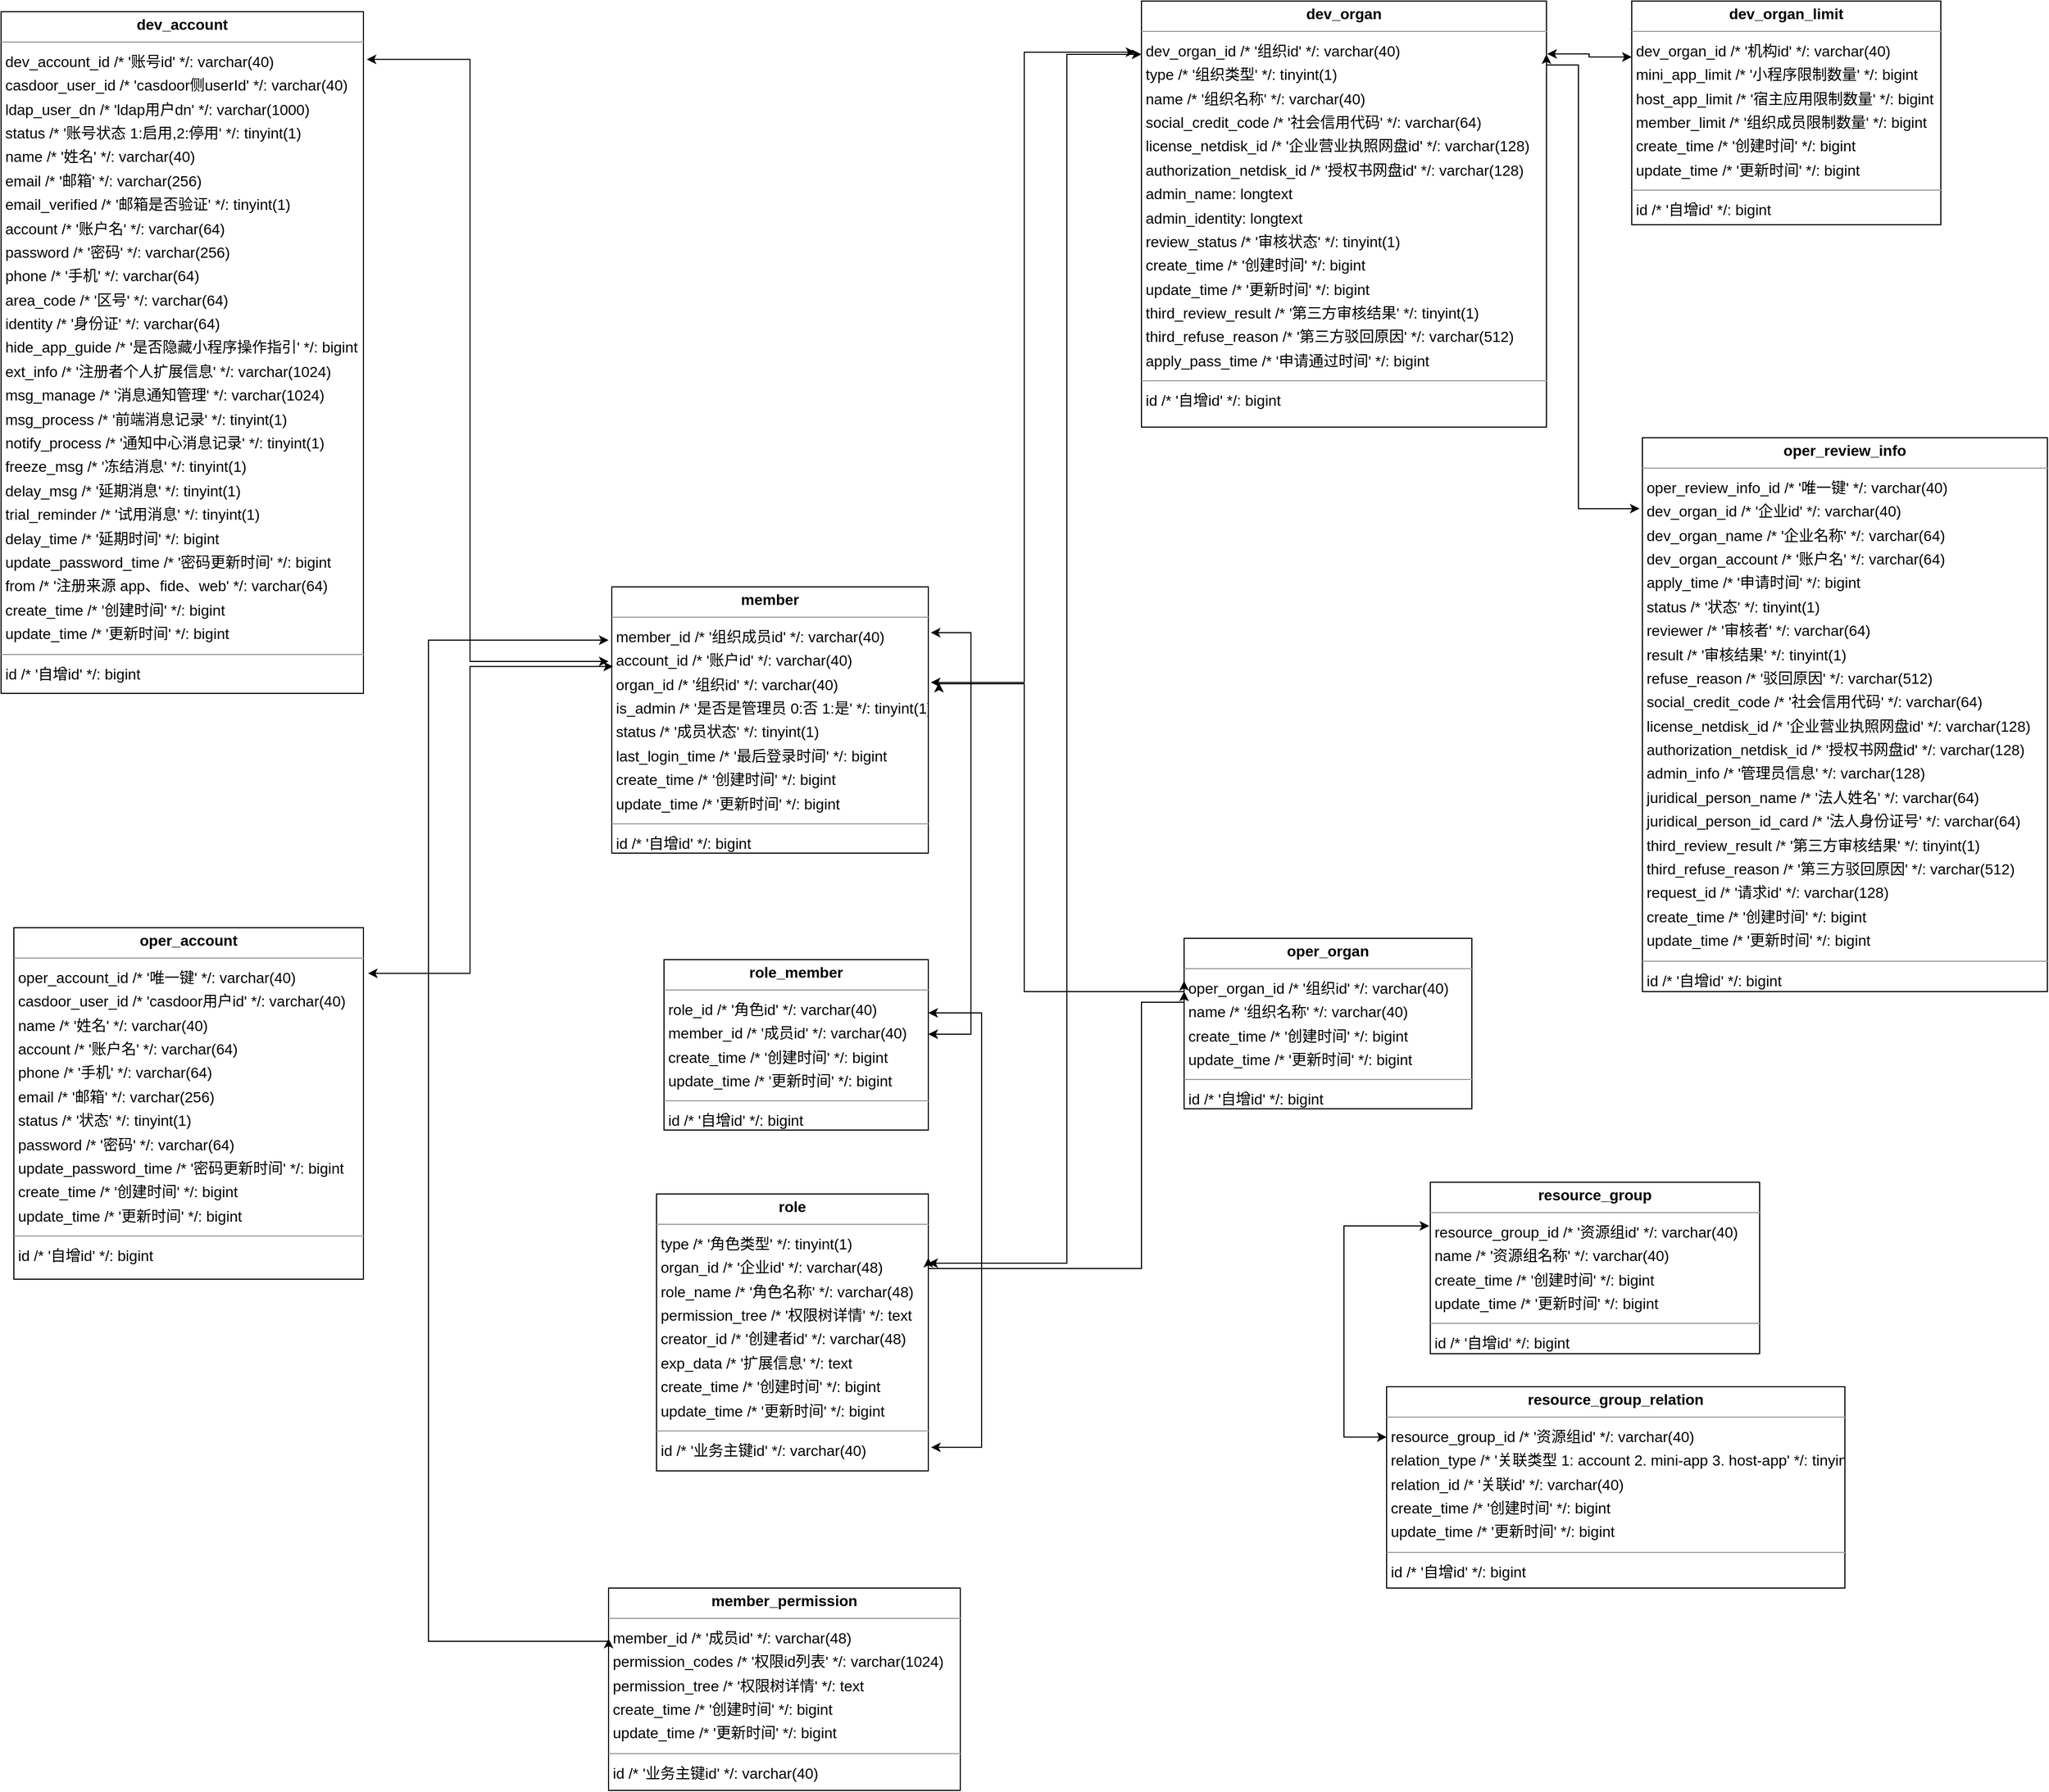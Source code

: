 <mxfile version="21.6.2" type="github">
  <diagram id="7y17XjJKCEPxcaZBy2Ww" name="Page-1">
    <mxGraphModel dx="2510" dy="1757" grid="1" gridSize="10" guides="1" tooltips="1" connect="1" arrows="1" fold="1" page="0" pageScale="1" pageWidth="827" pageHeight="1169" background="none" math="0" shadow="0">
      <root>
        <mxCell id="0" />
        <mxCell id="1" parent="0" />
        <mxCell id="node1" value="&lt;p style=&quot;margin:0px;margin-top:4px;text-align:center;&quot;&gt;&lt;b&gt;dev_account&lt;/b&gt;&lt;/p&gt;&lt;hr size=&quot;1&quot;/&gt;&lt;p style=&quot;margin:0 0 0 4px;line-height:1.6;&quot;&gt; dev_account_id  /* &amp;#39;账号id&amp;#39; */: varchar(40)&lt;br/&gt; casdoor_user_id  /* &amp;#39;casdoor侧userId&amp;#39; */: varchar(40)&lt;br/&gt; ldap_user_dn  /* &amp;#39;ldap用户dn&amp;#39; */: varchar(1000)&lt;br/&gt; status  /* &amp;#39;账号状态 1:启用,2:停用&amp;#39; */: tinyint(1)&lt;br/&gt; name  /* &amp;#39;姓名&amp;#39; */: varchar(40)&lt;br/&gt; email  /* &amp;#39;邮箱&amp;#39; */: varchar(256)&lt;br/&gt; email_verified  /* &amp;#39;邮箱是否验证&amp;#39; */: tinyint(1)&lt;br/&gt; account  /* &amp;#39;账户名&amp;#39; */: varchar(64)&lt;br/&gt; password  /* &amp;#39;密码&amp;#39; */: varchar(256)&lt;br/&gt; phone  /* &amp;#39;手机&amp;#39; */: varchar(64)&lt;br/&gt; area_code  /* &amp;#39;区号&amp;#39; */: varchar(64)&lt;br/&gt; identity  /* &amp;#39;身份证&amp;#39; */: varchar(64)&lt;br/&gt; hide_app_guide  /* &amp;#39;是否隐藏小程序操作指引&amp;#39; */: bigint&lt;br/&gt; ext_info  /* &amp;#39;注册者个人扩展信息&amp;#39; */: varchar(1024)&lt;br/&gt; msg_manage  /* &amp;#39;消息通知管理&amp;#39; */: varchar(1024)&lt;br/&gt; msg_process  /* &amp;#39;前端消息记录&amp;#39; */: tinyint(1)&lt;br/&gt; notify_process  /* &amp;#39;通知中心消息记录&amp;#39; */: tinyint(1)&lt;br/&gt; freeze_msg  /* &amp;#39;冻结消息&amp;#39; */: tinyint(1)&lt;br/&gt; delay_msg  /* &amp;#39;延期消息&amp;#39; */: tinyint(1)&lt;br/&gt; trial_reminder  /* &amp;#39;试用消息&amp;#39; */: tinyint(1)&lt;br/&gt; delay_time  /* &amp;#39;延期时间&amp;#39; */: bigint&lt;br/&gt; update_password_time  /* &amp;#39;密码更新时间&amp;#39; */: bigint&lt;br/&gt; from  /* &amp;#39;注册来源  app、fide、web&amp;#39; */: varchar(64)&lt;br/&gt; create_time  /* &amp;#39;创建时间&amp;#39; */: bigint&lt;br/&gt; update_time  /* &amp;#39;更新时间&amp;#39; */: bigint&lt;/p&gt;&lt;hr size=&quot;1&quot;/&gt;&lt;p style=&quot;margin:0 0 0 4px;line-height:1.6;&quot;&gt; id  /* &amp;#39;自增id&amp;#39; */: bigint&lt;/p&gt;" style="verticalAlign=top;align=left;overflow=fill;fontSize=14;fontFamily=Helvetica;html=1;rounded=0;shadow=0;comic=0;labelBackgroundColor=none;strokeWidth=1;" parent="1" vertex="1">
          <mxGeometry x="-730" y="-430" width="340" height="640" as="geometry" />
        </mxCell>
        <mxCell id="node11" value="&lt;p style=&quot;margin:0px;margin-top:4px;text-align:center;&quot;&gt;&lt;b&gt;dev_organ&lt;/b&gt;&lt;/p&gt;&lt;hr size=&quot;1&quot;/&gt;&lt;p style=&quot;margin:0 0 0 4px;line-height:1.6;&quot;&gt; dev_organ_id  /* &amp;#39;组织id&amp;#39; */: varchar(40)&lt;br/&gt; type  /* &amp;#39;组织类型&amp;#39; */: tinyint(1)&lt;br/&gt; name  /* &amp;#39;组织名称&amp;#39; */: varchar(40)&lt;br/&gt; social_credit_code  /* &amp;#39;社会信用代码&amp;#39; */: varchar(64)&lt;br/&gt; license_netdisk_id  /* &amp;#39;企业营业执照网盘id&amp;#39; */: varchar(128)&lt;br/&gt; authorization_netdisk_id  /* &amp;#39;授权书网盘id&amp;#39; */: varchar(128)&lt;br/&gt; admin_name: longtext&lt;br/&gt; admin_identity: longtext&lt;br/&gt; review_status  /* &amp;#39;审核状态&amp;#39; */: tinyint(1)&lt;br/&gt; create_time  /* &amp;#39;创建时间&amp;#39; */: bigint&lt;br/&gt; update_time  /* &amp;#39;更新时间&amp;#39; */: bigint&lt;br/&gt; third_review_result  /* &amp;#39;第三方审核结果&amp;#39; */: tinyint(1)&lt;br/&gt; third_refuse_reason  /* &amp;#39;第三方驳回原因&amp;#39; */: varchar(512)&lt;br/&gt; apply_pass_time  /* &amp;#39;申请通过时间&amp;#39; */: bigint&lt;/p&gt;&lt;hr size=&quot;1&quot;/&gt;&lt;p style=&quot;margin:0 0 0 4px;line-height:1.6;&quot;&gt; id  /* &amp;#39;自增id&amp;#39; */: bigint&lt;/p&gt;" style="verticalAlign=top;align=left;overflow=fill;fontSize=14;fontFamily=Helvetica;html=1;rounded=0;shadow=0;comic=0;labelBackgroundColor=none;strokeWidth=1;" parent="1" vertex="1">
          <mxGeometry x="340" y="-440" width="380" height="400" as="geometry" />
        </mxCell>
        <mxCell id="node2" value="&lt;p style=&quot;margin:0px;margin-top:4px;text-align:center;&quot;&gt;&lt;b&gt;dev_organ_limit&lt;/b&gt;&lt;/p&gt;&lt;hr size=&quot;1&quot;/&gt;&lt;p style=&quot;margin:0 0 0 4px;line-height:1.6;&quot;&gt; dev_organ_id  /* &amp;#39;机构id&amp;#39; */: varchar(40)&lt;br/&gt; mini_app_limit  /* &amp;#39;小程序限制数量&amp;#39; */: bigint&lt;br/&gt; host_app_limit  /* &amp;#39;宿主应用限制数量&amp;#39; */: bigint&lt;br/&gt; member_limit  /* &amp;#39;组织成员限制数量&amp;#39; */: bigint&lt;br/&gt; create_time  /* &amp;#39;创建时间&amp;#39; */: bigint&lt;br/&gt; update_time  /* &amp;#39;更新时间&amp;#39; */: bigint&lt;/p&gt;&lt;hr size=&quot;1&quot;/&gt;&lt;p style=&quot;margin:0 0 0 4px;line-height:1.6;&quot;&gt; id  /* &amp;#39;自增id&amp;#39; */: bigint&lt;/p&gt;" style="verticalAlign=top;align=left;overflow=fill;fontSize=14;fontFamily=Helvetica;html=1;rounded=0;shadow=0;comic=0;labelBackgroundColor=none;strokeWidth=1;" parent="1" vertex="1">
          <mxGeometry x="800" y="-440" width="290" height="210" as="geometry" />
        </mxCell>
        <mxCell id="node5" value="&lt;p style=&quot;margin:0px;margin-top:4px;text-align:center;&quot;&gt;&lt;b&gt;member&lt;/b&gt;&lt;/p&gt;&lt;hr size=&quot;1&quot;/&gt;&lt;p style=&quot;margin:0 0 0 4px;line-height:1.6;&quot;&gt; member_id  /* &amp;#39;组织成员id&amp;#39; */: varchar(40)&lt;br/&gt; account_id  /* &amp;#39;账户id&amp;#39; */: varchar(40)&lt;br/&gt; organ_id  /* &amp;#39;组织id&amp;#39; */: varchar(40)&lt;br/&gt; is_admin  /* &amp;#39;是否是管理员 0:否 1:是&amp;#39; */: tinyint(1)&lt;br/&gt; status  /* &amp;#39;成员状态&amp;#39; */: tinyint(1)&lt;br/&gt; last_login_time  /* &amp;#39;最后登录时间&amp;#39; */: bigint&lt;br/&gt; create_time  /* &amp;#39;创建时间&amp;#39; */: bigint&lt;br/&gt; update_time  /* &amp;#39;更新时间&amp;#39; */: bigint&lt;/p&gt;&lt;hr size=&quot;1&quot;/&gt;&lt;p style=&quot;margin:0 0 0 4px;line-height:1.6;&quot;&gt; id  /* &amp;#39;自增id&amp;#39; */: bigint&lt;/p&gt;" style="verticalAlign=top;align=left;overflow=fill;fontSize=14;fontFamily=Helvetica;html=1;rounded=0;shadow=0;comic=0;labelBackgroundColor=none;strokeWidth=1;" parent="1" vertex="1">
          <mxGeometry x="-157" y="110" width="297" height="250" as="geometry" />
        </mxCell>
        <mxCell id="node0" value="&lt;p style=&quot;margin:0px;margin-top:4px;text-align:center;&quot;&gt;&lt;b&gt;member_permission&lt;/b&gt;&lt;/p&gt;&lt;hr size=&quot;1&quot;/&gt;&lt;p style=&quot;margin:0 0 0 4px;line-height:1.6;&quot;&gt; member_id  /* &amp;#39;成员id&amp;#39; */: varchar(48)&lt;br/&gt; permission_codes  /* &amp;#39;权限id列表&amp;#39; */: varchar(1024)&lt;br/&gt; permission_tree  /* &amp;#39;权限树详情&amp;#39; */: text&lt;br/&gt; create_time  /* &amp;#39;创建时间&amp;#39; */: bigint&lt;br/&gt; update_time  /* &amp;#39;更新时间&amp;#39; */: bigint&lt;/p&gt;&lt;hr size=&quot;1&quot;/&gt;&lt;p style=&quot;margin:0 0 0 4px;line-height:1.6;&quot;&gt; id  /* &amp;#39;业务主键id&amp;#39; */: varchar(40)&lt;/p&gt;" style="verticalAlign=top;align=left;overflow=fill;fontSize=14;fontFamily=Helvetica;html=1;rounded=0;shadow=0;comic=0;labelBackgroundColor=none;strokeWidth=1;" parent="1" vertex="1">
          <mxGeometry x="-160" y="1050" width="330" height="190" as="geometry" />
        </mxCell>
        <mxCell id="node8" value="&lt;p style=&quot;margin:0px;margin-top:4px;text-align:center;&quot;&gt;&lt;b&gt;oper_account&lt;/b&gt;&lt;/p&gt;&lt;hr size=&quot;1&quot;&gt;&lt;p style=&quot;margin:0 0 0 4px;line-height:1.6;&quot;&gt; oper_account_id  /* &#39;唯一键&#39; */: varchar(40)&lt;br&gt; casdoor_user_id  /* &#39;casdoor用户id&#39; */: varchar(40)&lt;br&gt; name  /* &#39;姓名&#39; */: varchar(40)&lt;br&gt; account  /* &#39;账户名&#39; */: varchar(64)&lt;br&gt; phone  /* &#39;手机&#39; */: varchar(64)&lt;br&gt; email  /* &#39;邮箱&#39; */: varchar(256)&lt;br&gt; status  /* &#39;状态&#39; */: tinyint(1)&lt;br&gt; password  /* &#39;密码&#39; */: varchar(64)&lt;br&gt; update_password_time  /* &#39;密码更新时间&#39; */: bigint&lt;br&gt; create_time  /* &#39;创建时间&#39; */: bigint&lt;br&gt; update_time  /* &#39;更新时间&#39; */: bigint&lt;/p&gt;&lt;hr size=&quot;1&quot;&gt;&lt;p style=&quot;margin:0 0 0 4px;line-height:1.6;&quot;&gt; id  /* &#39;自增id&#39; */: bigint&lt;/p&gt;" style="verticalAlign=top;align=left;overflow=fill;fontSize=14;fontFamily=Helvetica;html=1;rounded=0;shadow=0;comic=0;labelBackgroundColor=none;strokeWidth=1;" parent="1" vertex="1">
          <mxGeometry x="-718" y="430" width="328" height="330" as="geometry" />
        </mxCell>
        <mxCell id="node7" value="&lt;p style=&quot;margin:0px;margin-top:4px;text-align:center;&quot;&gt;&lt;b&gt;oper_organ&lt;/b&gt;&lt;/p&gt;&lt;hr size=&quot;1&quot;/&gt;&lt;p style=&quot;margin:0 0 0 4px;line-height:1.6;&quot;&gt; oper_organ_id  /* &amp;#39;组织id&amp;#39; */: varchar(40)&lt;br/&gt; name  /* &amp;#39;组织名称&amp;#39; */: varchar(40)&lt;br/&gt; create_time  /* &amp;#39;创建时间&amp;#39; */: bigint&lt;br/&gt; update_time  /* &amp;#39;更新时间&amp;#39; */: bigint&lt;/p&gt;&lt;hr size=&quot;1&quot;/&gt;&lt;p style=&quot;margin:0 0 0 4px;line-height:1.6;&quot;&gt; id  /* &amp;#39;自增id&amp;#39; */: bigint&lt;/p&gt;" style="verticalAlign=top;align=left;overflow=fill;fontSize=14;fontFamily=Helvetica;html=1;rounded=0;shadow=0;comic=0;labelBackgroundColor=none;strokeWidth=1;" parent="1" vertex="1">
          <mxGeometry x="380" y="440" width="270" height="160" as="geometry" />
        </mxCell>
        <mxCell id="node9" value="&lt;p style=&quot;margin:0px;margin-top:4px;text-align:center;&quot;&gt;&lt;b&gt;oper_review_info&lt;/b&gt;&lt;/p&gt;&lt;hr size=&quot;1&quot;/&gt;&lt;p style=&quot;margin:0 0 0 4px;line-height:1.6;&quot;&gt; oper_review_info_id  /* &amp;#39;唯一键&amp;#39; */: varchar(40)&lt;br/&gt; dev_organ_id  /* &amp;#39;企业id&amp;#39; */: varchar(40)&lt;br/&gt; dev_organ_name  /* &amp;#39;企业名称&amp;#39; */: varchar(64)&lt;br/&gt; dev_organ_account  /* &amp;#39;账户名&amp;#39; */: varchar(64)&lt;br/&gt; apply_time  /* &amp;#39;申请时间&amp;#39; */: bigint&lt;br/&gt; status  /* &amp;#39;状态&amp;#39; */: tinyint(1)&lt;br/&gt; reviewer  /* &amp;#39;审核者&amp;#39; */: varchar(64)&lt;br/&gt; result  /* &amp;#39;审核结果&amp;#39; */: tinyint(1)&lt;br/&gt; refuse_reason  /* &amp;#39;驳回原因&amp;#39; */: varchar(512)&lt;br/&gt; social_credit_code  /* &amp;#39;社会信用代码&amp;#39; */: varchar(64)&lt;br/&gt; license_netdisk_id  /* &amp;#39;企业营业执照网盘id&amp;#39; */: varchar(128)&lt;br/&gt; authorization_netdisk_id  /* &amp;#39;授权书网盘id&amp;#39; */: varchar(128)&lt;br/&gt; admin_info  /* &amp;#39;管理员信息&amp;#39; */: varchar(128)&lt;br/&gt; juridical_person_name  /* &amp;#39;法人姓名&amp;#39; */: varchar(64)&lt;br/&gt; juridical_person_id_card  /* &amp;#39;法人身份证号&amp;#39; */: varchar(64)&lt;br/&gt; third_review_result  /* &amp;#39;第三方审核结果&amp;#39; */: tinyint(1)&lt;br/&gt; third_refuse_reason  /* &amp;#39;第三方驳回原因&amp;#39; */: varchar(512)&lt;br/&gt; request_id  /* &amp;#39;请求id&amp;#39; */: varchar(128)&lt;br/&gt; create_time  /* &amp;#39;创建时间&amp;#39; */: bigint&lt;br/&gt; update_time  /* &amp;#39;更新时间&amp;#39; */: bigint&lt;/p&gt;&lt;hr size=&quot;1&quot;/&gt;&lt;p style=&quot;margin:0 0 0 4px;line-height:1.6;&quot;&gt; id  /* &amp;#39;自增id&amp;#39; */: bigint&lt;/p&gt;" style="verticalAlign=top;align=left;overflow=fill;fontSize=14;fontFamily=Helvetica;html=1;rounded=0;shadow=0;comic=0;labelBackgroundColor=none;strokeWidth=1;" parent="1" vertex="1">
          <mxGeometry x="810" y="-30" width="380" height="520" as="geometry" />
        </mxCell>
        <mxCell id="node3" value="&lt;p style=&quot;margin:0px;margin-top:4px;text-align:center;&quot;&gt;&lt;b&gt;resource_group&lt;/b&gt;&lt;/p&gt;&lt;hr size=&quot;1&quot;/&gt;&lt;p style=&quot;margin:0 0 0 4px;line-height:1.6;&quot;&gt; resource_group_id  /* &amp;#39;资源组id&amp;#39; */: varchar(40)&lt;br/&gt; name  /* &amp;#39;资源组名称&amp;#39; */: varchar(40)&lt;br/&gt; create_time  /* &amp;#39;创建时间&amp;#39; */: bigint&lt;br/&gt; update_time  /* &amp;#39;更新时间&amp;#39; */: bigint&lt;/p&gt;&lt;hr size=&quot;1&quot;/&gt;&lt;p style=&quot;margin:0 0 0 4px;line-height:1.6;&quot;&gt; id  /* &amp;#39;自增id&amp;#39; */: bigint&lt;/p&gt;" style="verticalAlign=top;align=left;overflow=fill;fontSize=14;fontFamily=Helvetica;html=1;rounded=0;shadow=0;comic=0;labelBackgroundColor=none;strokeWidth=1;" parent="1" vertex="1">
          <mxGeometry x="611" y="669" width="309" height="161" as="geometry" />
        </mxCell>
        <mxCell id="node6" value="&lt;p style=&quot;margin:0px;margin-top:4px;text-align:center;&quot;&gt;&lt;b&gt;resource_group_relation&lt;/b&gt;&lt;/p&gt;&lt;hr size=&quot;1&quot;/&gt;&lt;p style=&quot;margin:0 0 0 4px;line-height:1.6;&quot;&gt; resource_group_id  /* &amp;#39;资源组id&amp;#39; */: varchar(40)&lt;br/&gt; relation_type  /* &amp;#39;关联类型 1: account 2. mini-app 3. host-app&amp;#39; */: tinyint(1)&lt;br/&gt; relation_id  /* &amp;#39;关联id&amp;#39; */: varchar(40)&lt;br/&gt; create_time  /* &amp;#39;创建时间&amp;#39; */: bigint&lt;br/&gt; update_time  /* &amp;#39;更新时间&amp;#39; */: bigint&lt;/p&gt;&lt;hr size=&quot;1&quot;/&gt;&lt;p style=&quot;margin:0 0 0 4px;line-height:1.6;&quot;&gt; id  /* &amp;#39;自增id&amp;#39; */: bigint&lt;/p&gt;" style="verticalAlign=top;align=left;overflow=fill;fontSize=14;fontFamily=Helvetica;html=1;rounded=0;shadow=0;comic=0;labelBackgroundColor=none;strokeWidth=1;" parent="1" vertex="1">
          <mxGeometry x="570" y="861" width="430" height="189" as="geometry" />
        </mxCell>
        <mxCell id="node10" value="&lt;p style=&quot;margin:0px;margin-top:4px;text-align:center;&quot;&gt;&lt;b&gt;role&lt;/b&gt;&lt;/p&gt;&lt;hr size=&quot;1&quot;&gt;&lt;p style=&quot;margin:0 0 0 4px;line-height:1.6;&quot;&gt; type  /* &#39;角色类型&#39; */: tinyint(1)&lt;br&gt; organ_id  /* &#39;企业id&#39; */: varchar(48)&lt;br&gt; role_name  /* &#39;角色名称&#39; */: varchar(48)&lt;br&gt;permission_tree /* &#39;权限树详情&#39; */: text&lt;br&gt; creator_id  /* &#39;创建者id&#39; */: varchar(48)&lt;br&gt; exp_data  /* &#39;扩展信息&#39; */: text&lt;br&gt; create_time  /* &#39;创建时间&#39; */: bigint&lt;br&gt; update_time  /* &#39;更新时间&#39; */: bigint&lt;/p&gt;&lt;hr size=&quot;1&quot;&gt;&lt;p style=&quot;margin:0 0 0 4px;line-height:1.6;&quot;&gt; id  /* &#39;业务主键id&#39; */: varchar(40)&lt;/p&gt;" style="verticalAlign=top;align=left;overflow=fill;fontSize=14;fontFamily=Helvetica;html=1;rounded=0;shadow=0;comic=0;labelBackgroundColor=none;strokeWidth=1;" parent="1" vertex="1">
          <mxGeometry x="-115" y="680" width="255" height="260" as="geometry" />
        </mxCell>
        <mxCell id="node4" value="&lt;p style=&quot;margin:0px;margin-top:4px;text-align:center;&quot;&gt;&lt;b&gt;role_member&lt;/b&gt;&lt;/p&gt;&lt;hr size=&quot;1&quot;/&gt;&lt;p style=&quot;margin:0 0 0 4px;line-height:1.6;&quot;&gt; role_id  /* &amp;#39;角色id&amp;#39; */: varchar(40)&lt;br/&gt; member_id  /* &amp;#39;成员id&amp;#39; */: varchar(40)&lt;br/&gt; create_time  /* &amp;#39;创建时间&amp;#39; */: bigint&lt;br/&gt; update_time  /* &amp;#39;更新时间&amp;#39; */: bigint&lt;/p&gt;&lt;hr size=&quot;1&quot;/&gt;&lt;p style=&quot;margin:0 0 0 4px;line-height:1.6;&quot;&gt; id  /* &amp;#39;自增id&amp;#39; */: bigint&lt;/p&gt;" style="verticalAlign=top;align=left;overflow=fill;fontSize=14;fontFamily=Helvetica;html=1;rounded=0;shadow=0;comic=0;labelBackgroundColor=none;strokeWidth=1;" parent="1" vertex="1">
          <mxGeometry x="-108" y="460" width="248" height="160" as="geometry" />
        </mxCell>
        <mxCell id="h87Xae9ESmaiQy0YxtZr-1" value="" style="endArrow=classic;startArrow=classic;html=1;rounded=0;edgeStyle=orthogonalEdgeStyle;exitX=1.009;exitY=0.07;exitDx=0;exitDy=0;exitPerimeter=0;" edge="1" parent="1" source="node1">
          <mxGeometry width="50" height="50" relative="1" as="geometry">
            <mxPoint x="-240" y="-170" as="sourcePoint" />
            <mxPoint x="-160" y="180" as="targetPoint" />
            <Array as="points">
              <mxPoint x="-290" y="-385" />
              <mxPoint x="-290" y="180" />
            </Array>
          </mxGeometry>
        </mxCell>
        <mxCell id="h87Xae9ESmaiQy0YxtZr-2" value="" style="endArrow=classic;startArrow=classic;html=1;rounded=0;edgeStyle=orthogonalEdgeStyle;exitX=1.013;exitY=0.13;exitDx=0;exitDy=0;exitPerimeter=0;entryX=0.004;entryY=0.299;entryDx=0;entryDy=0;entryPerimeter=0;" edge="1" parent="1" source="node8" target="node5">
          <mxGeometry width="50" height="50" relative="1" as="geometry">
            <mxPoint x="-320" y="439.5" as="sourcePoint" />
            <mxPoint x="-270" y="389.5" as="targetPoint" />
            <Array as="points">
              <mxPoint x="-290" y="473" />
              <mxPoint x="-290" y="185" />
            </Array>
          </mxGeometry>
        </mxCell>
        <mxCell id="h87Xae9ESmaiQy0YxtZr-3" value="" style="endArrow=classic;startArrow=classic;html=1;rounded=0;edgeStyle=orthogonalEdgeStyle;exitX=1.008;exitY=0.359;exitDx=0;exitDy=0;exitPerimeter=0;entryX=-0.015;entryY=0.12;entryDx=0;entryDy=0;entryPerimeter=0;" edge="1" parent="1" source="node5" target="node11">
          <mxGeometry width="50" height="50" relative="1" as="geometry">
            <mxPoint x="260" y="160" as="sourcePoint" />
            <mxPoint x="310" y="110" as="targetPoint" />
            <Array as="points">
              <mxPoint x="230" y="200" />
              <mxPoint x="230" y="-392" />
            </Array>
          </mxGeometry>
        </mxCell>
        <mxCell id="h87Xae9ESmaiQy0YxtZr-4" value="" style="endArrow=classic;startArrow=classic;html=1;rounded=0;edgeStyle=orthogonalEdgeStyle;entryX=0;entryY=0.25;entryDx=0;entryDy=0;" edge="1" parent="1" target="node7">
          <mxGeometry width="50" height="50" relative="1" as="geometry">
            <mxPoint x="150" y="200" as="sourcePoint" />
            <mxPoint x="330" y="300" as="targetPoint" />
            <Array as="points">
              <mxPoint x="230" y="201" />
              <mxPoint x="230" y="490" />
              <mxPoint x="380" y="490" />
            </Array>
          </mxGeometry>
        </mxCell>
        <mxCell id="h87Xae9ESmaiQy0YxtZr-5" value="" style="endArrow=classic;startArrow=classic;html=1;rounded=0;exitX=1.008;exitY=0.172;exitDx=0;exitDy=0;exitPerimeter=0;edgeStyle=orthogonalEdgeStyle;" edge="1" parent="1" source="node5">
          <mxGeometry width="50" height="50" relative="1" as="geometry">
            <mxPoint x="230" y="660" as="sourcePoint" />
            <mxPoint x="140" y="530" as="targetPoint" />
            <Array as="points">
              <mxPoint x="180" y="153" />
              <mxPoint x="180" y="530" />
              <mxPoint x="142" y="530" />
            </Array>
          </mxGeometry>
        </mxCell>
        <mxCell id="h87Xae9ESmaiQy0YxtZr-6" value="" style="endArrow=classic;startArrow=classic;html=1;rounded=0;edgeStyle=orthogonalEdgeStyle;exitX=1.01;exitY=0.915;exitDx=0;exitDy=0;exitPerimeter=0;" edge="1" parent="1" source="node10">
          <mxGeometry width="50" height="50" relative="1" as="geometry">
            <mxPoint x="240" y="700" as="sourcePoint" />
            <mxPoint x="140" y="510" as="targetPoint" />
            <Array as="points">
              <mxPoint x="190" y="918" />
              <mxPoint x="190" y="510" />
            </Array>
          </mxGeometry>
        </mxCell>
        <mxCell id="h87Xae9ESmaiQy0YxtZr-7" value="" style="endArrow=classic;startArrow=classic;html=1;rounded=0;exitX=1;exitY=0.25;exitDx=0;exitDy=0;edgeStyle=orthogonalEdgeStyle;" edge="1" parent="1" source="node10">
          <mxGeometry width="50" height="50" relative="1" as="geometry">
            <mxPoint x="260" y="660" as="sourcePoint" />
            <mxPoint x="340" y="-390" as="targetPoint" />
            <Array as="points">
              <mxPoint x="270" y="745" />
              <mxPoint x="270" y="-390" />
            </Array>
          </mxGeometry>
        </mxCell>
        <mxCell id="h87Xae9ESmaiQy0YxtZr-8" value="" style="endArrow=classic;startArrow=classic;html=1;rounded=0;edgeStyle=orthogonalEdgeStyle;" edge="1" parent="1">
          <mxGeometry width="50" height="50" relative="1" as="geometry">
            <mxPoint x="140" y="740" as="sourcePoint" />
            <mxPoint x="380" y="490" as="targetPoint" />
            <Array as="points">
              <mxPoint x="140" y="750" />
              <mxPoint x="340" y="750" />
              <mxPoint x="340" y="500" />
              <mxPoint x="380" y="500" />
            </Array>
          </mxGeometry>
        </mxCell>
        <mxCell id="h87Xae9ESmaiQy0YxtZr-10" value="" style="endArrow=classic;startArrow=classic;html=1;rounded=0;edgeStyle=orthogonalEdgeStyle;exitX=0;exitY=0.25;exitDx=0;exitDy=0;" edge="1" parent="1" source="node0">
          <mxGeometry width="50" height="50" relative="1" as="geometry">
            <mxPoint x="-170" y="1090" as="sourcePoint" />
            <mxPoint x="-160" y="160" as="targetPoint" />
            <Array as="points">
              <mxPoint x="-160" y="1100" />
              <mxPoint x="-329" y="1100" />
              <mxPoint x="-329" y="160" />
            </Array>
          </mxGeometry>
        </mxCell>
        <mxCell id="h87Xae9ESmaiQy0YxtZr-11" value="" style="endArrow=classic;startArrow=classic;html=1;rounded=0;entryX=0;entryY=0.25;entryDx=0;entryDy=0;edgeStyle=orthogonalEdgeStyle;exitX=1.002;exitY=0.124;exitDx=0;exitDy=0;exitPerimeter=0;" edge="1" parent="1" source="node11" target="node2">
          <mxGeometry width="50" height="50" relative="1" as="geometry">
            <mxPoint x="590" y="150" as="sourcePoint" />
            <mxPoint x="640" y="100" as="targetPoint" />
            <Array as="points">
              <mxPoint x="760" y="-390" />
              <mxPoint x="760" y="-387" />
            </Array>
          </mxGeometry>
        </mxCell>
        <mxCell id="h87Xae9ESmaiQy0YxtZr-13" value="" style="endArrow=classic;startArrow=classic;html=1;rounded=0;edgeStyle=orthogonalEdgeStyle;entryX=-0.007;entryY=0.128;entryDx=0;entryDy=0;entryPerimeter=0;" edge="1" parent="1" target="node9">
          <mxGeometry width="50" height="50" relative="1" as="geometry">
            <mxPoint x="720" y="-390" as="sourcePoint" />
            <mxPoint x="570" y="60" as="targetPoint" />
            <Array as="points">
              <mxPoint x="720" y="-380" />
              <mxPoint x="750" y="-380" />
              <mxPoint x="750" y="37" />
            </Array>
          </mxGeometry>
        </mxCell>
        <mxCell id="h87Xae9ESmaiQy0YxtZr-14" value="" style="endArrow=classic;startArrow=classic;html=1;rounded=0;edgeStyle=orthogonalEdgeStyle;exitX=0;exitY=0.25;exitDx=0;exitDy=0;" edge="1" parent="1" source="node6">
          <mxGeometry width="50" height="50" relative="1" as="geometry">
            <mxPoint x="450" y="830" as="sourcePoint" />
            <mxPoint x="610" y="710" as="targetPoint" />
            <Array as="points">
              <mxPoint x="530" y="908" />
              <mxPoint x="530" y="710" />
            </Array>
          </mxGeometry>
        </mxCell>
      </root>
    </mxGraphModel>
  </diagram>
</mxfile>
